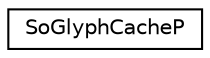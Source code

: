 digraph "Graphical Class Hierarchy"
{
 // LATEX_PDF_SIZE
  edge [fontname="Helvetica",fontsize="10",labelfontname="Helvetica",labelfontsize="10"];
  node [fontname="Helvetica",fontsize="10",shape=record];
  rankdir="LR";
  Node0 [label="SoGlyphCacheP",height=0.2,width=0.4,color="black", fillcolor="white", style="filled",URL="$classSoGlyphCacheP.html",tooltip=" "];
}
